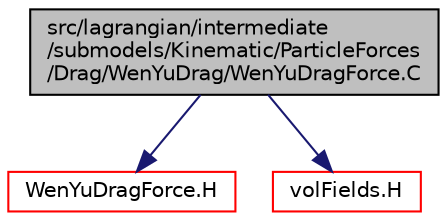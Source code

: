 digraph "src/lagrangian/intermediate/submodels/Kinematic/ParticleForces/Drag/WenYuDrag/WenYuDragForce.C"
{
  bgcolor="transparent";
  edge [fontname="Helvetica",fontsize="10",labelfontname="Helvetica",labelfontsize="10"];
  node [fontname="Helvetica",fontsize="10",shape=record];
  Node0 [label="src/lagrangian/intermediate\l/submodels/Kinematic/ParticleForces\l/Drag/WenYuDrag/WenYuDragForce.C",height=0.2,width=0.4,color="black", fillcolor="grey75", style="filled", fontcolor="black"];
  Node0 -> Node1 [color="midnightblue",fontsize="10",style="solid",fontname="Helvetica"];
  Node1 [label="WenYuDragForce.H",height=0.2,width=0.4,color="red",URL="$a06518.html"];
  Node0 -> Node288 [color="midnightblue",fontsize="10",style="solid",fontname="Helvetica"];
  Node288 [label="volFields.H",height=0.2,width=0.4,color="red",URL="$a02912.html"];
}
